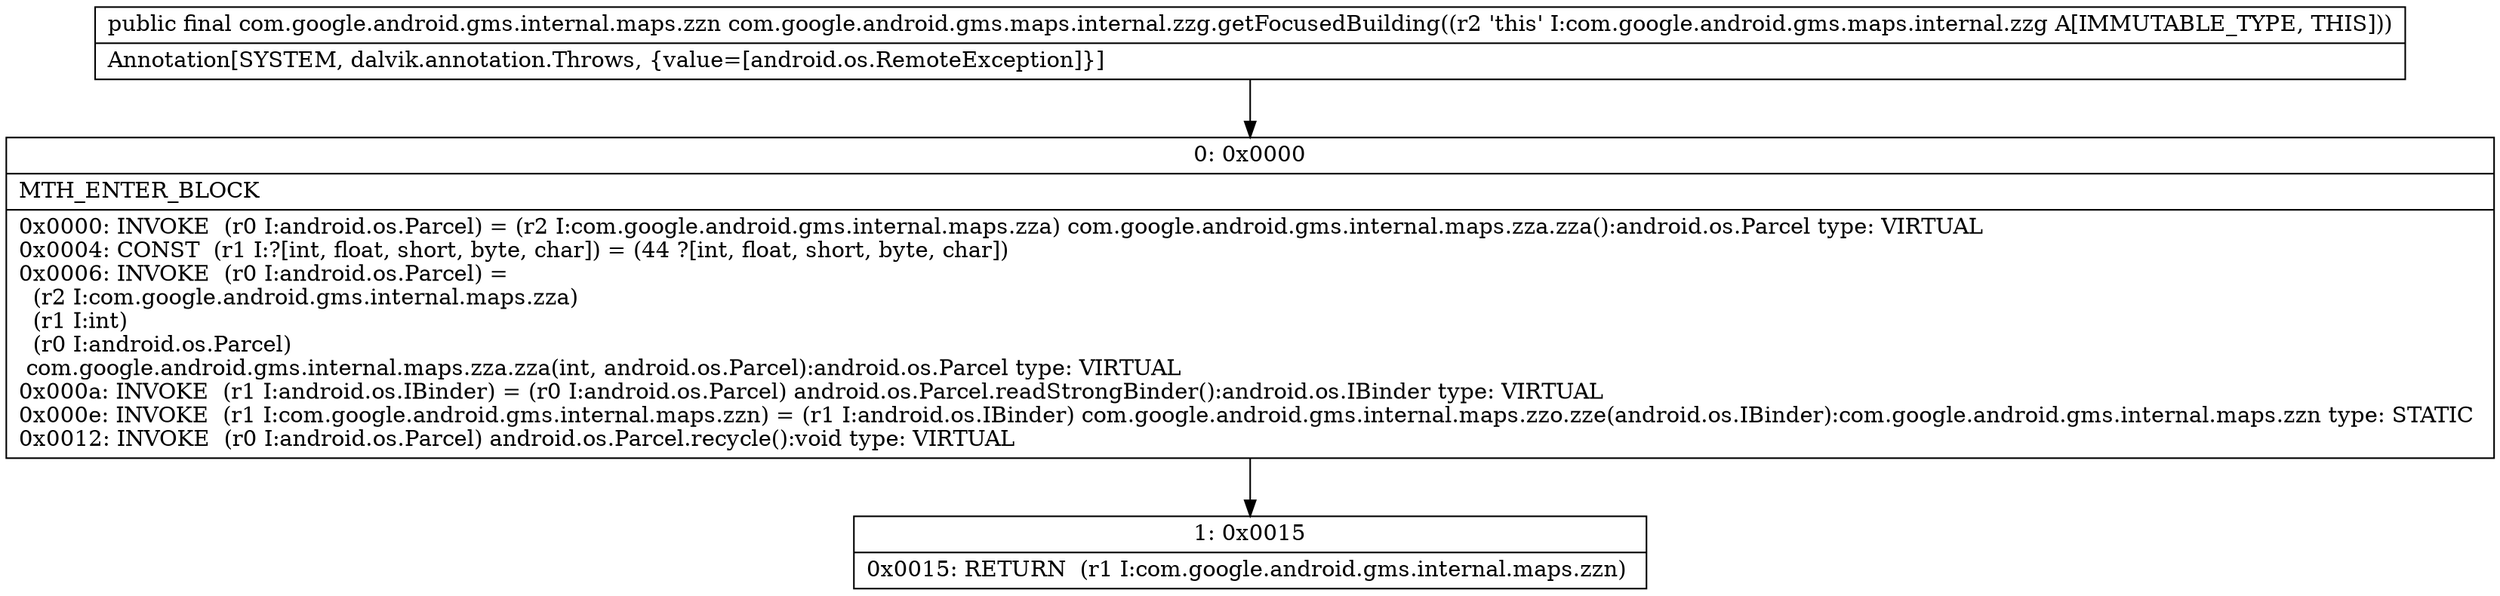 digraph "CFG forcom.google.android.gms.maps.internal.zzg.getFocusedBuilding()Lcom\/google\/android\/gms\/internal\/maps\/zzn;" {
Node_0 [shape=record,label="{0\:\ 0x0000|MTH_ENTER_BLOCK\l|0x0000: INVOKE  (r0 I:android.os.Parcel) = (r2 I:com.google.android.gms.internal.maps.zza) com.google.android.gms.internal.maps.zza.zza():android.os.Parcel type: VIRTUAL \l0x0004: CONST  (r1 I:?[int, float, short, byte, char]) = (44 ?[int, float, short, byte, char]) \l0x0006: INVOKE  (r0 I:android.os.Parcel) = \l  (r2 I:com.google.android.gms.internal.maps.zza)\l  (r1 I:int)\l  (r0 I:android.os.Parcel)\l com.google.android.gms.internal.maps.zza.zza(int, android.os.Parcel):android.os.Parcel type: VIRTUAL \l0x000a: INVOKE  (r1 I:android.os.IBinder) = (r0 I:android.os.Parcel) android.os.Parcel.readStrongBinder():android.os.IBinder type: VIRTUAL \l0x000e: INVOKE  (r1 I:com.google.android.gms.internal.maps.zzn) = (r1 I:android.os.IBinder) com.google.android.gms.internal.maps.zzo.zze(android.os.IBinder):com.google.android.gms.internal.maps.zzn type: STATIC \l0x0012: INVOKE  (r0 I:android.os.Parcel) android.os.Parcel.recycle():void type: VIRTUAL \l}"];
Node_1 [shape=record,label="{1\:\ 0x0015|0x0015: RETURN  (r1 I:com.google.android.gms.internal.maps.zzn) \l}"];
MethodNode[shape=record,label="{public final com.google.android.gms.internal.maps.zzn com.google.android.gms.maps.internal.zzg.getFocusedBuilding((r2 'this' I:com.google.android.gms.maps.internal.zzg A[IMMUTABLE_TYPE, THIS]))  | Annotation[SYSTEM, dalvik.annotation.Throws, \{value=[android.os.RemoteException]\}]\l}"];
MethodNode -> Node_0;
Node_0 -> Node_1;
}

